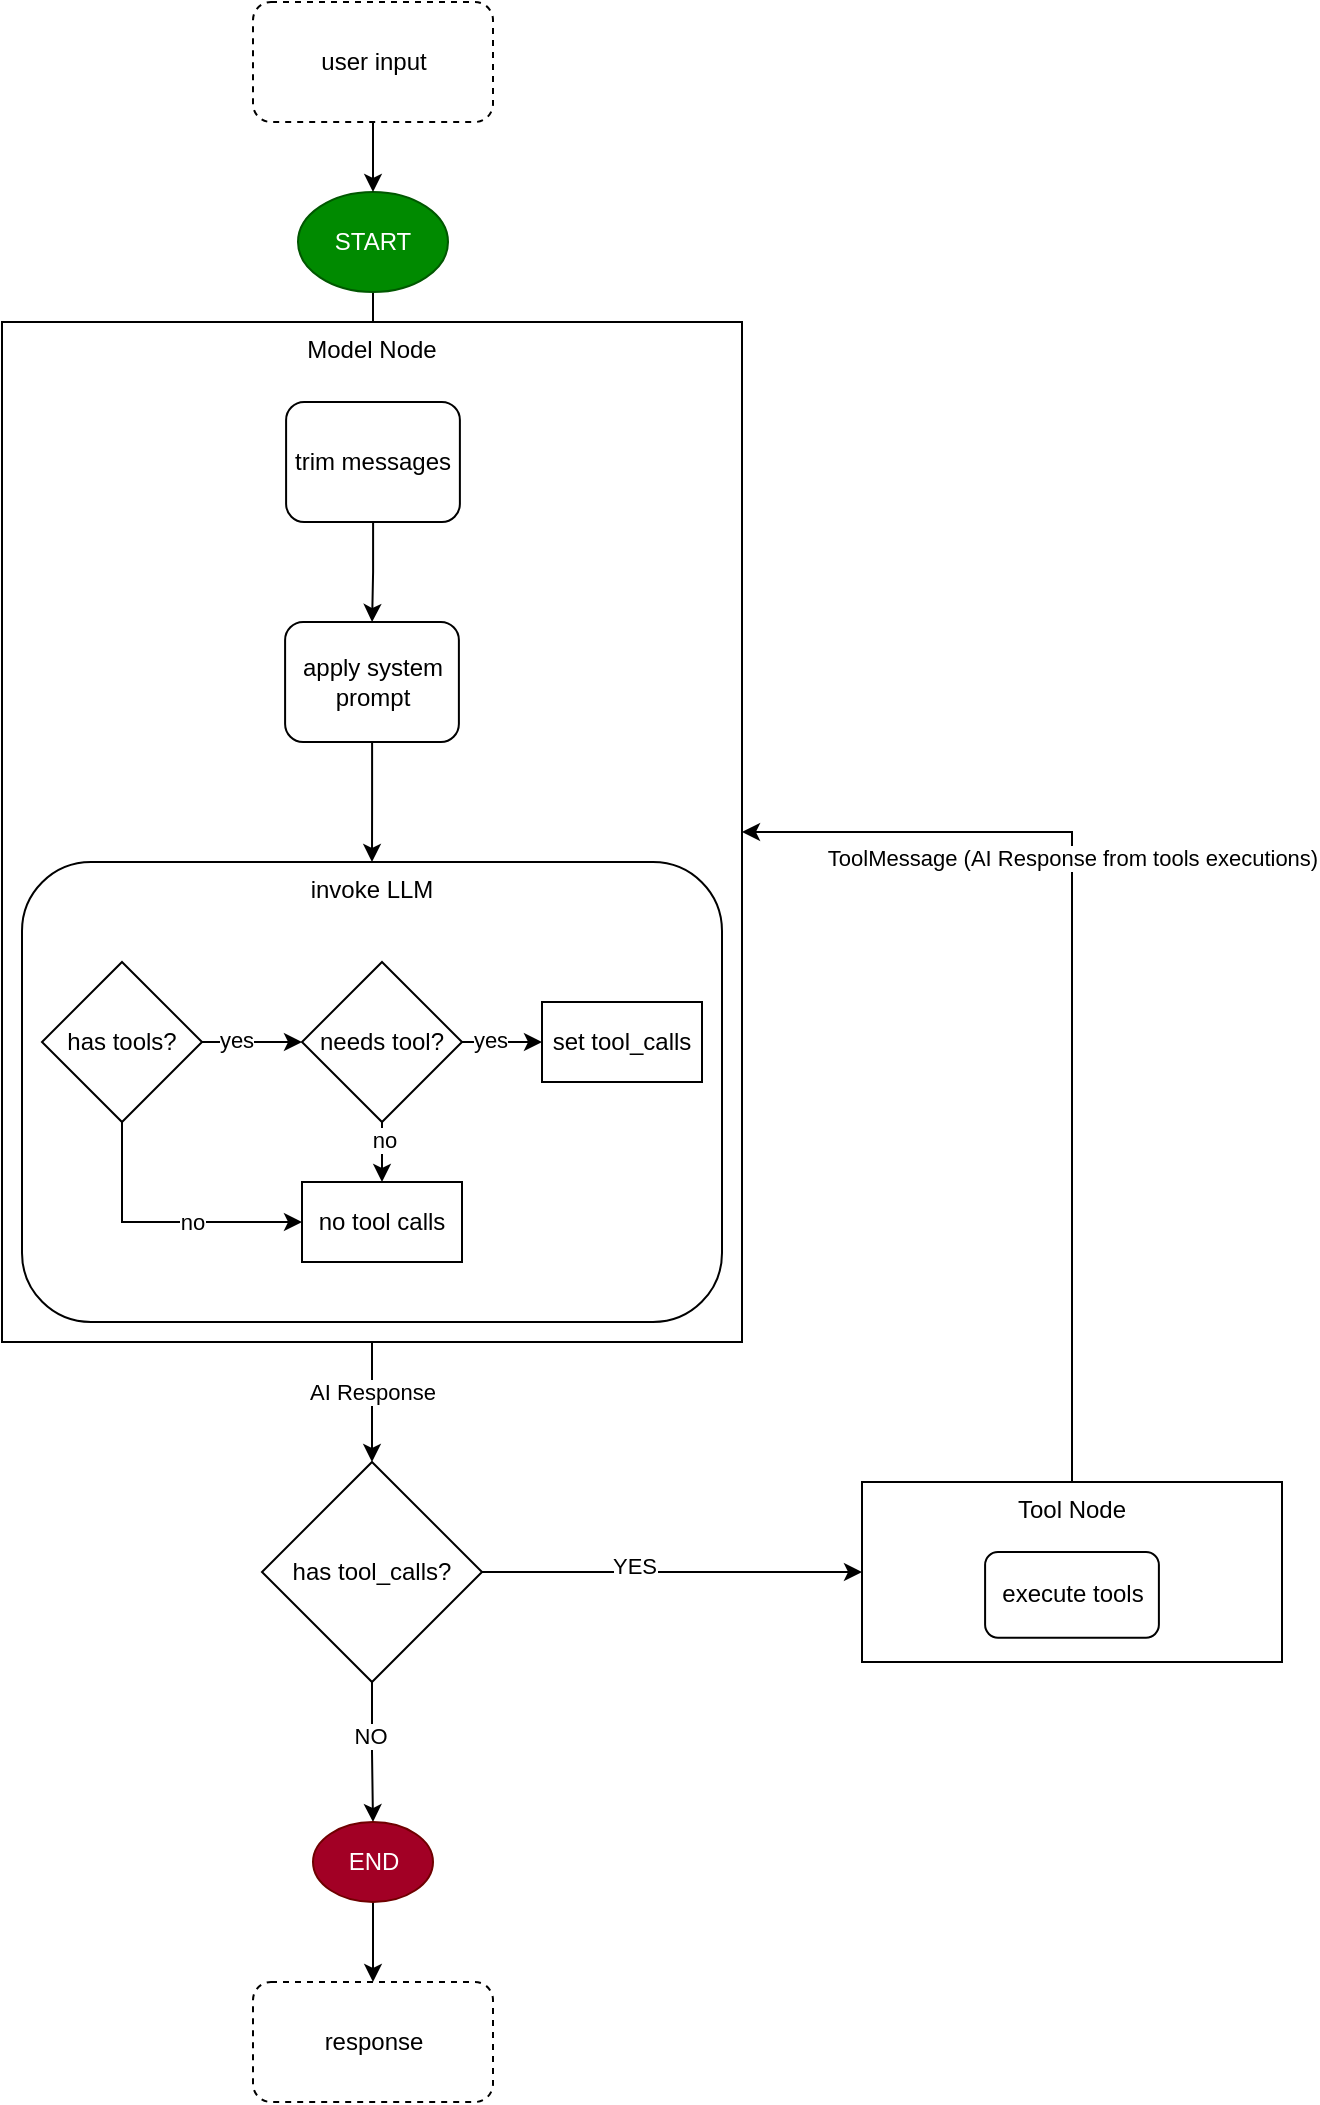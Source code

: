 <mxfile version="28.2.7">
  <diagram name="Page-1" id="SvP21XlM42j4Mzzh2MPv">
    <mxGraphModel dx="1722" dy="1996" grid="1" gridSize="10" guides="1" tooltips="1" connect="1" arrows="1" fold="1" page="1" pageScale="1" pageWidth="850" pageHeight="1100" math="0" shadow="0">
      <root>
        <mxCell id="0" />
        <mxCell id="1" parent="0" />
        <mxCell id="l3dEHczwHu5t1K9m_Xbu-3" value="" style="edgeStyle=orthogonalEdgeStyle;rounded=0;orthogonalLoop=1;jettySize=auto;html=1;exitX=0.5;exitY=1;exitDx=0;exitDy=0;" edge="1" parent="1" source="l3dEHczwHu5t1K9m_Xbu-31" target="l3dEHczwHu5t1K9m_Xbu-2">
          <mxGeometry relative="1" as="geometry">
            <mxPoint x="425" y="80" as="sourcePoint" />
          </mxGeometry>
        </mxCell>
        <mxCell id="l3dEHczwHu5t1K9m_Xbu-16" value="" style="edgeStyle=orthogonalEdgeStyle;rounded=0;orthogonalLoop=1;jettySize=auto;html=1;entryX=0;entryY=0.5;entryDx=0;entryDy=0;" edge="1" parent="1" source="l3dEHczwHu5t1K9m_Xbu-12" target="l3dEHczwHu5t1K9m_Xbu-23">
          <mxGeometry relative="1" as="geometry">
            <mxPoint x="640" y="510" as="targetPoint" />
          </mxGeometry>
        </mxCell>
        <mxCell id="l3dEHczwHu5t1K9m_Xbu-37" value="YES" style="edgeLabel;html=1;align=center;verticalAlign=middle;resizable=0;points=[];" vertex="1" connectable="0" parent="l3dEHczwHu5t1K9m_Xbu-16">
          <mxGeometry x="-0.198" y="3" relative="1" as="geometry">
            <mxPoint as="offset" />
          </mxGeometry>
        </mxCell>
        <mxCell id="l3dEHczwHu5t1K9m_Xbu-36" value="" style="edgeStyle=orthogonalEdgeStyle;rounded=0;orthogonalLoop=1;jettySize=auto;html=1;" edge="1" parent="1" source="l3dEHczwHu5t1K9m_Xbu-12" target="l3dEHczwHu5t1K9m_Xbu-35">
          <mxGeometry relative="1" as="geometry" />
        </mxCell>
        <mxCell id="l3dEHczwHu5t1K9m_Xbu-38" value="NO" style="edgeLabel;html=1;align=center;verticalAlign=middle;resizable=0;points=[];" vertex="1" connectable="0" parent="l3dEHczwHu5t1K9m_Xbu-36">
          <mxGeometry x="-0.24" y="-1" relative="1" as="geometry">
            <mxPoint as="offset" />
          </mxGeometry>
        </mxCell>
        <mxCell id="l3dEHczwHu5t1K9m_Xbu-12" value="&lt;div&gt;has tool_calls?&lt;/div&gt;" style="rhombus;whiteSpace=wrap;html=1;verticalAlign=middle;rounded=0;" vertex="1" parent="1">
          <mxGeometry x="290" y="620" width="110" height="110" as="geometry" />
        </mxCell>
        <mxCell id="l3dEHczwHu5t1K9m_Xbu-13" value="" style="edgeStyle=orthogonalEdgeStyle;rounded=0;orthogonalLoop=1;jettySize=auto;html=1;" edge="1" parent="1" source="l3dEHczwHu5t1K9m_Xbu-2" target="l3dEHczwHu5t1K9m_Xbu-12">
          <mxGeometry relative="1" as="geometry" />
        </mxCell>
        <mxCell id="l3dEHczwHu5t1K9m_Xbu-43" value="AI Response" style="edgeLabel;html=1;align=center;verticalAlign=middle;resizable=0;points=[];" vertex="1" connectable="0" parent="l3dEHczwHu5t1K9m_Xbu-13">
          <mxGeometry x="-0.186" relative="1" as="geometry">
            <mxPoint as="offset" />
          </mxGeometry>
        </mxCell>
        <mxCell id="l3dEHczwHu5t1K9m_Xbu-22" value="" style="group" vertex="1" connectable="0" parent="1">
          <mxGeometry x="590" y="610" width="210" height="200" as="geometry" />
        </mxCell>
        <mxCell id="l3dEHczwHu5t1K9m_Xbu-23" value="Tool Node" style="rounded=0;whiteSpace=wrap;html=1;verticalAlign=top;" vertex="1" parent="l3dEHczwHu5t1K9m_Xbu-22">
          <mxGeometry y="20" width="210" height="90" as="geometry" />
        </mxCell>
        <mxCell id="l3dEHczwHu5t1K9m_Xbu-25" value="execute tools" style="rounded=1;whiteSpace=wrap;html=1;" vertex="1" parent="l3dEHczwHu5t1K9m_Xbu-22">
          <mxGeometry x="61.552" y="55.004" width="86.897" height="42.857" as="geometry" />
        </mxCell>
        <mxCell id="l3dEHczwHu5t1K9m_Xbu-31" value="&lt;div&gt;START&lt;/div&gt;" style="ellipse;whiteSpace=wrap;html=1;fillColor=#008a00;fontColor=#ffffff;strokeColor=#005700;" vertex="1" parent="1">
          <mxGeometry x="308" y="-15" width="75" height="50" as="geometry" />
        </mxCell>
        <mxCell id="l3dEHczwHu5t1K9m_Xbu-33" value="" style="edgeStyle=orthogonalEdgeStyle;rounded=0;orthogonalLoop=1;jettySize=auto;html=1;exitX=0.5;exitY=1;exitDx=0;exitDy=0;" edge="1" parent="1" source="l3dEHczwHu5t1K9m_Xbu-60" target="l3dEHczwHu5t1K9m_Xbu-31">
          <mxGeometry relative="1" as="geometry">
            <mxPoint x="345" y="-50" as="sourcePoint" />
          </mxGeometry>
        </mxCell>
        <mxCell id="l3dEHczwHu5t1K9m_Xbu-59" value="" style="edgeStyle=orthogonalEdgeStyle;rounded=0;orthogonalLoop=1;jettySize=auto;html=1;" edge="1" parent="1" source="l3dEHczwHu5t1K9m_Xbu-35" target="l3dEHczwHu5t1K9m_Xbu-58">
          <mxGeometry relative="1" as="geometry" />
        </mxCell>
        <mxCell id="l3dEHczwHu5t1K9m_Xbu-35" value="END" style="ellipse;whiteSpace=wrap;html=1;fillColor=#a20025;fontColor=#ffffff;strokeColor=#6F0000;" vertex="1" parent="1">
          <mxGeometry x="315.5" y="800" width="60" height="40" as="geometry" />
        </mxCell>
        <mxCell id="l3dEHczwHu5t1K9m_Xbu-40" value="" style="edgeStyle=orthogonalEdgeStyle;rounded=0;orthogonalLoop=1;jettySize=auto;html=1;entryX=1;entryY=0.5;entryDx=0;entryDy=0;exitX=0.5;exitY=0;exitDx=0;exitDy=0;" edge="1" parent="1" source="l3dEHczwHu5t1K9m_Xbu-23" target="l3dEHczwHu5t1K9m_Xbu-2">
          <mxGeometry relative="1" as="geometry">
            <mxPoint x="705" y="290" as="targetPoint" />
          </mxGeometry>
        </mxCell>
        <mxCell id="l3dEHczwHu5t1K9m_Xbu-41" value="ToolMessage (AI Response from tools executions)" style="edgeLabel;html=1;align=center;verticalAlign=middle;resizable=0;points=[];" vertex="1" connectable="0" parent="l3dEHczwHu5t1K9m_Xbu-40">
          <mxGeometry x="0.276" relative="1" as="geometry">
            <mxPoint as="offset" />
          </mxGeometry>
        </mxCell>
        <mxCell id="l3dEHczwHu5t1K9m_Xbu-2" value="Model Node" style="rounded=0;whiteSpace=wrap;html=1;verticalAlign=top;" vertex="1" parent="1">
          <mxGeometry x="160" y="50" width="370" height="510" as="geometry" />
        </mxCell>
        <mxCell id="l3dEHczwHu5t1K9m_Xbu-4" value="&lt;div&gt;trim messages&lt;/div&gt;" style="rounded=1;whiteSpace=wrap;html=1;" vertex="1" parent="1">
          <mxGeometry x="302.052" y="90" width="86.897" height="60" as="geometry" />
        </mxCell>
        <mxCell id="l3dEHczwHu5t1K9m_Xbu-7" value="apply system prompt" style="rounded=1;whiteSpace=wrap;html=1;" vertex="1" parent="1">
          <mxGeometry x="301.552" y="200" width="86.897" height="60" as="geometry" />
        </mxCell>
        <mxCell id="l3dEHczwHu5t1K9m_Xbu-9" value="invoke LLM" style="rounded=1;whiteSpace=wrap;html=1;verticalAlign=top;" vertex="1" parent="1">
          <mxGeometry x="170" y="320" width="350" height="230" as="geometry" />
        </mxCell>
        <mxCell id="l3dEHczwHu5t1K9m_Xbu-8" value="" style="edgeStyle=orthogonalEdgeStyle;rounded=0;orthogonalLoop=1;jettySize=auto;html=1;" edge="1" parent="1" source="l3dEHczwHu5t1K9m_Xbu-4" target="l3dEHczwHu5t1K9m_Xbu-7">
          <mxGeometry relative="1" as="geometry" />
        </mxCell>
        <mxCell id="l3dEHczwHu5t1K9m_Xbu-10" value="" style="edgeStyle=orthogonalEdgeStyle;rounded=0;orthogonalLoop=1;jettySize=auto;html=1;" edge="1" parent="1" source="l3dEHczwHu5t1K9m_Xbu-7" target="l3dEHczwHu5t1K9m_Xbu-9">
          <mxGeometry relative="1" as="geometry" />
        </mxCell>
        <mxCell id="l3dEHczwHu5t1K9m_Xbu-46" value="" style="edgeStyle=orthogonalEdgeStyle;rounded=0;orthogonalLoop=1;jettySize=auto;html=1;" edge="1" parent="1" source="l3dEHczwHu5t1K9m_Xbu-44" target="l3dEHczwHu5t1K9m_Xbu-45">
          <mxGeometry relative="1" as="geometry" />
        </mxCell>
        <mxCell id="l3dEHczwHu5t1K9m_Xbu-53" value="yes" style="edgeLabel;html=1;align=center;verticalAlign=middle;resizable=0;points=[];" vertex="1" connectable="0" parent="l3dEHczwHu5t1K9m_Xbu-46">
          <mxGeometry x="-0.345" y="1" relative="1" as="geometry">
            <mxPoint as="offset" />
          </mxGeometry>
        </mxCell>
        <mxCell id="l3dEHczwHu5t1K9m_Xbu-52" value="" style="edgeStyle=orthogonalEdgeStyle;rounded=0;orthogonalLoop=1;jettySize=auto;html=1;entryX=0;entryY=0.5;entryDx=0;entryDy=0;exitX=0.5;exitY=1;exitDx=0;exitDy=0;" edge="1" parent="1" source="l3dEHczwHu5t1K9m_Xbu-44" target="l3dEHczwHu5t1K9m_Xbu-49">
          <mxGeometry relative="1" as="geometry">
            <mxPoint x="-20" y="490" as="targetPoint" />
          </mxGeometry>
        </mxCell>
        <mxCell id="l3dEHczwHu5t1K9m_Xbu-56" value="no" style="edgeLabel;html=1;align=center;verticalAlign=middle;resizable=0;points=[];" vertex="1" connectable="0" parent="l3dEHczwHu5t1K9m_Xbu-52">
          <mxGeometry x="0.204" relative="1" as="geometry">
            <mxPoint as="offset" />
          </mxGeometry>
        </mxCell>
        <mxCell id="l3dEHczwHu5t1K9m_Xbu-44" value="has tools?" style="rhombus;whiteSpace=wrap;html=1;" vertex="1" parent="1">
          <mxGeometry x="180" y="370" width="80" height="80" as="geometry" />
        </mxCell>
        <mxCell id="l3dEHczwHu5t1K9m_Xbu-48" value="" style="edgeStyle=orthogonalEdgeStyle;rounded=0;orthogonalLoop=1;jettySize=auto;html=1;" edge="1" parent="1" source="l3dEHczwHu5t1K9m_Xbu-45" target="l3dEHczwHu5t1K9m_Xbu-47">
          <mxGeometry relative="1" as="geometry" />
        </mxCell>
        <mxCell id="l3dEHczwHu5t1K9m_Xbu-55" value="yes" style="edgeLabel;html=1;align=center;verticalAlign=middle;resizable=0;points=[];" vertex="1" connectable="0" parent="l3dEHczwHu5t1K9m_Xbu-48">
          <mxGeometry x="-0.303" y="1" relative="1" as="geometry">
            <mxPoint as="offset" />
          </mxGeometry>
        </mxCell>
        <mxCell id="l3dEHczwHu5t1K9m_Xbu-50" value="" style="edgeStyle=orthogonalEdgeStyle;rounded=0;orthogonalLoop=1;jettySize=auto;html=1;" edge="1" parent="1" source="l3dEHczwHu5t1K9m_Xbu-45" target="l3dEHczwHu5t1K9m_Xbu-49">
          <mxGeometry relative="1" as="geometry" />
        </mxCell>
        <mxCell id="l3dEHczwHu5t1K9m_Xbu-57" value="no" style="edgeLabel;html=1;align=center;verticalAlign=middle;resizable=0;points=[];" vertex="1" connectable="0" parent="l3dEHczwHu5t1K9m_Xbu-50">
          <mxGeometry x="-0.666" y="1" relative="1" as="geometry">
            <mxPoint as="offset" />
          </mxGeometry>
        </mxCell>
        <mxCell id="l3dEHczwHu5t1K9m_Xbu-45" value="needs tool?" style="rhombus;whiteSpace=wrap;html=1;" vertex="1" parent="1">
          <mxGeometry x="310" y="370" width="80" height="80" as="geometry" />
        </mxCell>
        <mxCell id="l3dEHczwHu5t1K9m_Xbu-47" value="set tool_calls" style="whiteSpace=wrap;html=1;" vertex="1" parent="1">
          <mxGeometry x="430" y="390" width="80" height="40" as="geometry" />
        </mxCell>
        <mxCell id="l3dEHczwHu5t1K9m_Xbu-49" value="no tool calls" style="whiteSpace=wrap;html=1;" vertex="1" parent="1">
          <mxGeometry x="310" y="480" width="80" height="40" as="geometry" />
        </mxCell>
        <mxCell id="l3dEHczwHu5t1K9m_Xbu-58" value="response" style="rounded=1;whiteSpace=wrap;html=1;dashed=1;" vertex="1" parent="1">
          <mxGeometry x="285.5" y="880" width="120" height="60" as="geometry" />
        </mxCell>
        <mxCell id="l3dEHczwHu5t1K9m_Xbu-60" value="user input" style="rounded=1;whiteSpace=wrap;html=1;dashed=1;" vertex="1" parent="1">
          <mxGeometry x="285.5" y="-110" width="120" height="60" as="geometry" />
        </mxCell>
      </root>
    </mxGraphModel>
  </diagram>
</mxfile>
